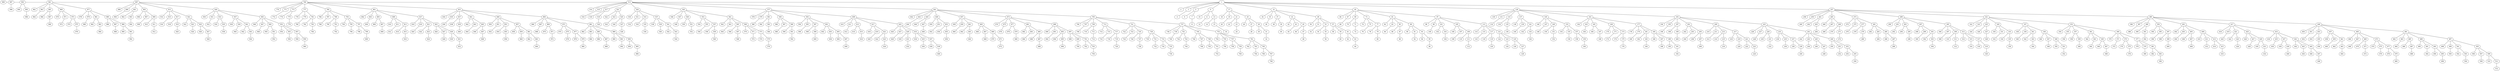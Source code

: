graph{
 999--997;
{rank=same;999 997;}
 997--998;
 997--993;
{rank=same;997 993;}
 993--994;
 993--995;
 995--996;
 993--961;
{rank=same;993 961;}
 961--962;
 961--963;
 961--965;
 961--969;
 961--977;
 963--964;
 965--966;
 965--967;
 967--968;
 969--970;
 969--971;
 969--973;
 971--972;
 973--974;
 973--975;
 975--976;
 977--978;
 977--979;
 977--981;
 977--985;
 979--980;
 981--982;
 981--983;
 983--984;
 985--986;
 985--987;
 985--989;
 987--988;
 989--990;
 989--991;
 991--992;
 961--897;
{rank=same;961 897;}
 897--898;
 897--899;
 897--901;
 897--905;
 897--913;
 897--929;
 899--900;
 901--902;
 901--903;
 903--904;
 905--906;
 905--907;
 905--909;
 907--908;
 909--910;
 909--911;
 911--912;
 913--914;
 913--915;
 913--917;
 913--921;
 915--916;
 917--918;
 917--919;
 919--920;
 921--922;
 921--923;
 921--925;
 923--924;
 925--926;
 925--927;
 927--928;
 929--930;
 929--931;
 929--933;
 929--937;
 929--945;
 931--932;
 933--934;
 933--935;
 935--936;
 937--938;
 937--939;
 937--941;
 939--940;
 941--942;
 941--943;
 943--944;
 945--946;
 945--947;
 945--949;
 945--953;
 947--948;
 949--950;
 949--951;
 951--952;
 953--954;
 953--955;
 953--957;
 955--956;
 957--958;
 957--959;
 959--960;
 897--769;
{rank=same;897 769;}
 769--770;
 769--771;
 769--773;
 769--777;
 769--785;
 769--801;
 769--833;
 771--772;
 773--774;
 773--775;
 775--776;
 777--778;
 777--779;
 777--781;
 779--780;
 781--782;
 781--783;
 783--784;
 785--786;
 785--787;
 785--789;
 785--793;
 787--788;
 789--790;
 789--791;
 791--792;
 793--794;
 793--795;
 793--797;
 795--796;
 797--798;
 797--799;
 799--800;
 801--802;
 801--803;
 801--805;
 801--809;
 801--817;
 803--804;
 805--806;
 805--807;
 807--808;
 809--810;
 809--811;
 809--813;
 811--812;
 813--814;
 813--815;
 815--816;
 817--818;
 817--819;
 817--821;
 817--825;
 819--820;
 821--822;
 821--823;
 823--824;
 825--826;
 825--827;
 825--829;
 827--828;
 829--830;
 829--831;
 831--832;
 833--834;
 833--835;
 833--837;
 833--841;
 833--849;
 833--865;
 835--836;
 837--838;
 837--839;
 839--840;
 841--842;
 841--843;
 841--845;
 843--844;
 845--846;
 845--847;
 847--848;
 849--850;
 849--851;
 849--853;
 849--857;
 851--852;
 853--854;
 853--855;
 855--856;
 857--858;
 857--859;
 857--861;
 859--860;
 861--862;
 861--863;
 863--864;
 865--866;
 865--867;
 865--869;
 865--873;
 865--881;
 867--868;
 869--870;
 869--871;
 871--872;
 873--874;
 873--875;
 873--877;
 875--876;
 877--878;
 877--879;
 879--880;
 881--882;
 881--883;
 881--885;
 881--889;
 883--884;
 885--886;
 885--887;
 887--888;
 889--890;
 889--891;
 889--893;
 891--892;
 893--894;
 893--895;
 895--896;
 769--513;
{rank=same;769 513;}
 513--514;
 513--515;
 513--517;
 513--521;
 513--529;
 513--545;
 513--577;
 513--641;
 515--516;
 517--518;
 517--519;
 519--520;
 521--522;
 521--523;
 521--525;
 523--524;
 525--526;
 525--527;
 527--528;
 529--530;
 529--531;
 529--533;
 529--537;
 531--532;
 533--534;
 533--535;
 535--536;
 537--538;
 537--539;
 537--541;
 539--540;
 541--542;
 541--543;
 543--544;
 545--546;
 545--547;
 545--549;
 545--553;
 545--561;
 547--548;
 549--550;
 549--551;
 551--552;
 553--554;
 553--555;
 553--557;
 555--556;
 557--558;
 557--559;
 559--560;
 561--562;
 561--563;
 561--565;
 561--569;
 563--564;
 565--566;
 565--567;
 567--568;
 569--570;
 569--571;
 569--573;
 571--572;
 573--574;
 573--575;
 575--576;
 577--578;
 577--579;
 577--581;
 577--585;
 577--593;
 577--609;
 579--580;
 581--582;
 581--583;
 583--584;
 585--586;
 585--587;
 585--589;
 587--588;
 589--590;
 589--591;
 591--592;
 593--594;
 593--595;
 593--597;
 593--601;
 595--596;
 597--598;
 597--599;
 599--600;
 601--602;
 601--603;
 601--605;
 603--604;
 605--606;
 605--607;
 607--608;
 609--610;
 609--611;
 609--613;
 609--617;
 609--625;
 611--612;
 613--614;
 613--615;
 615--616;
 617--618;
 617--619;
 617--621;
 619--620;
 621--622;
 621--623;
 623--624;
 625--626;
 625--627;
 625--629;
 625--633;
 627--628;
 629--630;
 629--631;
 631--632;
 633--634;
 633--635;
 633--637;
 635--636;
 637--638;
 637--639;
 639--640;
 641--642;
 641--643;
 641--645;
 641--649;
 641--657;
 641--673;
 641--705;
 643--644;
 645--646;
 645--647;
 647--648;
 649--650;
 649--651;
 649--653;
 651--652;
 653--654;
 653--655;
 655--656;
 657--658;
 657--659;
 657--661;
 657--665;
 659--660;
 661--662;
 661--663;
 663--664;
 665--666;
 665--667;
 665--669;
 667--668;
 669--670;
 669--671;
 671--672;
 673--674;
 673--675;
 673--677;
 673--681;
 673--689;
 675--676;
 677--678;
 677--679;
 679--680;
 681--682;
 681--683;
 681--685;
 683--684;
 685--686;
 685--687;
 687--688;
 689--690;
 689--691;
 689--693;
 689--697;
 691--692;
 693--694;
 693--695;
 695--696;
 697--698;
 697--699;
 697--701;
 699--700;
 701--702;
 701--703;
 703--704;
 705--706;
 705--707;
 705--709;
 705--713;
 705--721;
 705--737;
 707--708;
 709--710;
 709--711;
 711--712;
 713--714;
 713--715;
 713--717;
 715--716;
 717--718;
 717--719;
 719--720;
 721--722;
 721--723;
 721--725;
 721--729;
 723--724;
 725--726;
 725--727;
 727--728;
 729--730;
 729--731;
 729--733;
 731--732;
 733--734;
 733--735;
 735--736;
 737--738;
 737--739;
 737--741;
 737--745;
 737--753;
 739--740;
 741--742;
 741--743;
 743--744;
 745--746;
 745--747;
 745--749;
 747--748;
 749--750;
 749--751;
 751--752;
 753--754;
 753--755;
 753--757;
 753--761;
 755--756;
 757--758;
 757--759;
 759--760;
 761--762;
 761--763;
 761--765;
 763--764;
 765--766;
 765--767;
 767--768;
 513--1;
{rank=same;513 1;}
 1--2;
 1--3;
 1--5;
 1--9;
 1--17;
 1--33;
 1--65;
 1--129;
 1--257;
 3--4;
 5--6;
 5--7;
 7--8;
 9--10;
 9--11;
 9--13;
 11--12;
 13--14;
 13--15;
 15--16;
 17--18;
 17--19;
 17--21;
 17--25;
 19--20;
 21--22;
 21--23;
 23--24;
 25--26;
 25--27;
 25--29;
 27--28;
 29--30;
 29--31;
 31--32;
 33--34;
 33--35;
 33--37;
 33--41;
 33--49;
 35--36;
 37--38;
 37--39;
 39--40;
 41--42;
 41--43;
 41--45;
 43--44;
 45--46;
 45--47;
 47--48;
 49--50;
 49--51;
 49--53;
 49--57;
 51--52;
 53--54;
 53--55;
 55--56;
 57--58;
 57--59;
 57--61;
 59--60;
 61--62;
 61--63;
 63--64;
 65--66;
 65--67;
 65--69;
 65--73;
 65--81;
 65--97;
 67--68;
 69--70;
 69--71;
 71--72;
 73--74;
 73--75;
 73--77;
 75--76;
 77--78;
 77--79;
 79--80;
 81--82;
 81--83;
 81--85;
 81--89;
 83--84;
 85--86;
 85--87;
 87--88;
 89--90;
 89--91;
 89--93;
 91--92;
 93--94;
 93--95;
 95--96;
 97--98;
 97--99;
 97--101;
 97--105;
 97--113;
 99--100;
 101--102;
 101--103;
 103--104;
 105--106;
 105--107;
 105--109;
 107--108;
 109--110;
 109--111;
 111--112;
 113--114;
 113--115;
 113--117;
 113--121;
 115--116;
 117--118;
 117--119;
 119--120;
 121--122;
 121--123;
 121--125;
 123--124;
 125--126;
 125--127;
 127--128;
 129--130;
 129--131;
 129--133;
 129--137;
 129--145;
 129--161;
 129--193;
 131--132;
 133--134;
 133--135;
 135--136;
 137--138;
 137--139;
 137--141;
 139--140;
 141--142;
 141--143;
 143--144;
 145--146;
 145--147;
 145--149;
 145--153;
 147--148;
 149--150;
 149--151;
 151--152;
 153--154;
 153--155;
 153--157;
 155--156;
 157--158;
 157--159;
 159--160;
 161--162;
 161--163;
 161--165;
 161--169;
 161--177;
 163--164;
 165--166;
 165--167;
 167--168;
 169--170;
 169--171;
 169--173;
 171--172;
 173--174;
 173--175;
 175--176;
 177--178;
 177--179;
 177--181;
 177--185;
 179--180;
 181--182;
 181--183;
 183--184;
 185--186;
 185--187;
 185--189;
 187--188;
 189--190;
 189--191;
 191--192;
 193--194;
 193--195;
 193--197;
 193--201;
 193--209;
 193--225;
 195--196;
 197--198;
 197--199;
 199--200;
 201--202;
 201--203;
 201--205;
 203--204;
 205--206;
 205--207;
 207--208;
 209--210;
 209--211;
 209--213;
 209--217;
 211--212;
 213--214;
 213--215;
 215--216;
 217--218;
 217--219;
 217--221;
 219--220;
 221--222;
 221--223;
 223--224;
 225--226;
 225--227;
 225--229;
 225--233;
 225--241;
 227--228;
 229--230;
 229--231;
 231--232;
 233--234;
 233--235;
 233--237;
 235--236;
 237--238;
 237--239;
 239--240;
 241--242;
 241--243;
 241--245;
 241--249;
 243--244;
 245--246;
 245--247;
 247--248;
 249--250;
 249--251;
 249--253;
 251--252;
 253--254;
 253--255;
 255--256;
 257--258;
 257--259;
 257--261;
 257--265;
 257--273;
 257--289;
 257--321;
 257--385;
 259--260;
 261--262;
 261--263;
 263--264;
 265--266;
 265--267;
 265--269;
 267--268;
 269--270;
 269--271;
 271--272;
 273--274;
 273--275;
 273--277;
 273--281;
 275--276;
 277--278;
 277--279;
 279--280;
 281--282;
 281--283;
 281--285;
 283--284;
 285--286;
 285--287;
 287--288;
 289--290;
 289--291;
 289--293;
 289--297;
 289--305;
 291--292;
 293--294;
 293--295;
 295--296;
 297--298;
 297--299;
 297--301;
 299--300;
 301--302;
 301--303;
 303--304;
 305--306;
 305--307;
 305--309;
 305--313;
 307--308;
 309--310;
 309--311;
 311--312;
 313--314;
 313--315;
 313--317;
 315--316;
 317--318;
 317--319;
 319--320;
 321--322;
 321--323;
 321--325;
 321--329;
 321--337;
 321--353;
 323--324;
 325--326;
 325--327;
 327--328;
 329--330;
 329--331;
 329--333;
 331--332;
 333--334;
 333--335;
 335--336;
 337--338;
 337--339;
 337--341;
 337--345;
 339--340;
 341--342;
 341--343;
 343--344;
 345--346;
 345--347;
 345--349;
 347--348;
 349--350;
 349--351;
 351--352;
 353--354;
 353--355;
 353--357;
 353--361;
 353--369;
 355--356;
 357--358;
 357--359;
 359--360;
 361--362;
 361--363;
 361--365;
 363--364;
 365--366;
 365--367;
 367--368;
 369--370;
 369--371;
 369--373;
 369--377;
 371--372;
 373--374;
 373--375;
 375--376;
 377--378;
 377--379;
 377--381;
 379--380;
 381--382;
 381--383;
 383--384;
 385--386;
 385--387;
 385--389;
 385--393;
 385--401;
 385--417;
 385--449;
 387--388;
 389--390;
 389--391;
 391--392;
 393--394;
 393--395;
 393--397;
 395--396;
 397--398;
 397--399;
 399--400;
 401--402;
 401--403;
 401--405;
 401--409;
 403--404;
 405--406;
 405--407;
 407--408;
 409--410;
 409--411;
 409--413;
 411--412;
 413--414;
 413--415;
 415--416;
 417--418;
 417--419;
 417--421;
 417--425;
 417--433;
 419--420;
 421--422;
 421--423;
 423--424;
 425--426;
 425--427;
 425--429;
 427--428;
 429--430;
 429--431;
 431--432;
 433--434;
 433--435;
 433--437;
 433--441;
 435--436;
 437--438;
 437--439;
 439--440;
 441--442;
 441--443;
 441--445;
 443--444;
 445--446;
 445--447;
 447--448;
 449--450;
 449--451;
 449--453;
 449--457;
 449--465;
 449--481;
 451--452;
 453--454;
 453--455;
 455--456;
 457--458;
 457--459;
 457--461;
 459--460;
 461--462;
 461--463;
 463--464;
 465--466;
 465--467;
 465--469;
 465--473;
 467--468;
 469--470;
 469--471;
 471--472;
 473--474;
 473--475;
 473--477;
 475--476;
 477--478;
 477--479;
 479--480;
 481--482;
 481--483;
 481--485;
 481--489;
 481--497;
 483--484;
 485--486;
 485--487;
 487--488;
 489--490;
 489--491;
 489--493;
 491--492;
 493--494;
 493--495;
 495--496;
 497--498;
 497--499;
 497--501;
 497--505;
 499--500;
 501--502;
 501--503;
 503--504;
 505--506;
 505--507;
 505--509;
 507--508;
 509--510;
 509--511;
 511--512;
}
